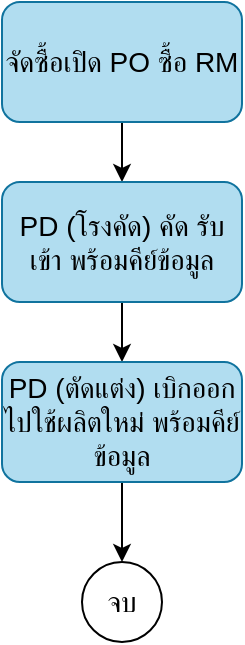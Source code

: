 <mxfile version="28.0.7">
  <diagram name="Page-1" id="NHgiEFflT9iurcdkstD3">
    <mxGraphModel dx="1426" dy="881" grid="1" gridSize="10" guides="1" tooltips="1" connect="1" arrows="1" fold="1" page="1" pageScale="1" pageWidth="850" pageHeight="1100" math="0" shadow="0">
      <root>
        <mxCell id="0" />
        <mxCell id="1" parent="0" />
        <mxCell id="0p1A3efAWXBUKbrWdsxH-5" value="" style="edgeStyle=orthogonalEdgeStyle;rounded=0;orthogonalLoop=1;jettySize=auto;html=1;fontSize=14;" edge="1" parent="1" source="0p1A3efAWXBUKbrWdsxH-2" target="0p1A3efAWXBUKbrWdsxH-4">
          <mxGeometry relative="1" as="geometry" />
        </mxCell>
        <mxCell id="0p1A3efAWXBUKbrWdsxH-2" value="จัดซื้อเปิด PO ซื้อ RM" style="rounded=1;whiteSpace=wrap;html=1;fillColor=#b1ddf0;strokeColor=#10739e;fontSize=14;" vertex="1" parent="1">
          <mxGeometry x="250" y="110" width="120" height="60" as="geometry" />
        </mxCell>
        <mxCell id="0p1A3efAWXBUKbrWdsxH-7" value="" style="edgeStyle=orthogonalEdgeStyle;rounded=0;orthogonalLoop=1;jettySize=auto;html=1;fontSize=14;" edge="1" parent="1" source="0p1A3efAWXBUKbrWdsxH-4" target="0p1A3efAWXBUKbrWdsxH-6">
          <mxGeometry relative="1" as="geometry" />
        </mxCell>
        <mxCell id="0p1A3efAWXBUKbrWdsxH-4" value="PD (โรงคัด) คัด รับเข้า พร้อมคีย์ข้อมูล" style="rounded=1;whiteSpace=wrap;html=1;fillColor=#b1ddf0;strokeColor=#10739e;fontSize=14;" vertex="1" parent="1">
          <mxGeometry x="250" y="200" width="120" height="60" as="geometry" />
        </mxCell>
        <mxCell id="0p1A3efAWXBUKbrWdsxH-9" value="" style="edgeStyle=orthogonalEdgeStyle;rounded=0;orthogonalLoop=1;jettySize=auto;html=1;" edge="1" parent="1" source="0p1A3efAWXBUKbrWdsxH-6" target="0p1A3efAWXBUKbrWdsxH-8">
          <mxGeometry relative="1" as="geometry" />
        </mxCell>
        <mxCell id="0p1A3efAWXBUKbrWdsxH-6" value="PD (ตัดแต่ง) เบิกออกไปใช้ผลิตใหม่ พร้อมคีย์ข้อมูล" style="rounded=1;whiteSpace=wrap;html=1;fillColor=#b1ddf0;strokeColor=#10739e;fontSize=14;" vertex="1" parent="1">
          <mxGeometry x="250" y="290" width="120" height="60" as="geometry" />
        </mxCell>
        <mxCell id="0p1A3efAWXBUKbrWdsxH-8" value="จบ" style="ellipse;whiteSpace=wrap;html=1;aspect=fixed;fontSize=14;" vertex="1" parent="1">
          <mxGeometry x="290" y="390" width="40" height="40" as="geometry" />
        </mxCell>
      </root>
    </mxGraphModel>
  </diagram>
</mxfile>
